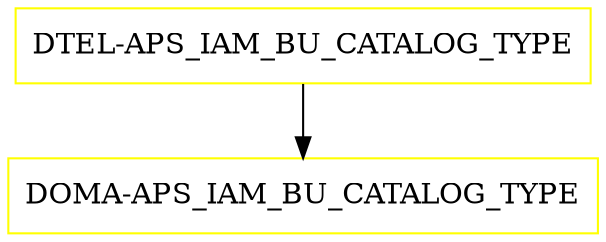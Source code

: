 digraph G {
  "DTEL-APS_IAM_BU_CATALOG_TYPE" [shape=box,color=yellow];
  "DOMA-APS_IAM_BU_CATALOG_TYPE" [shape=box,color=yellow,URL="./DOMA_APS_IAM_BU_CATALOG_TYPE.html"];
  "DTEL-APS_IAM_BU_CATALOG_TYPE" -> "DOMA-APS_IAM_BU_CATALOG_TYPE";
}
